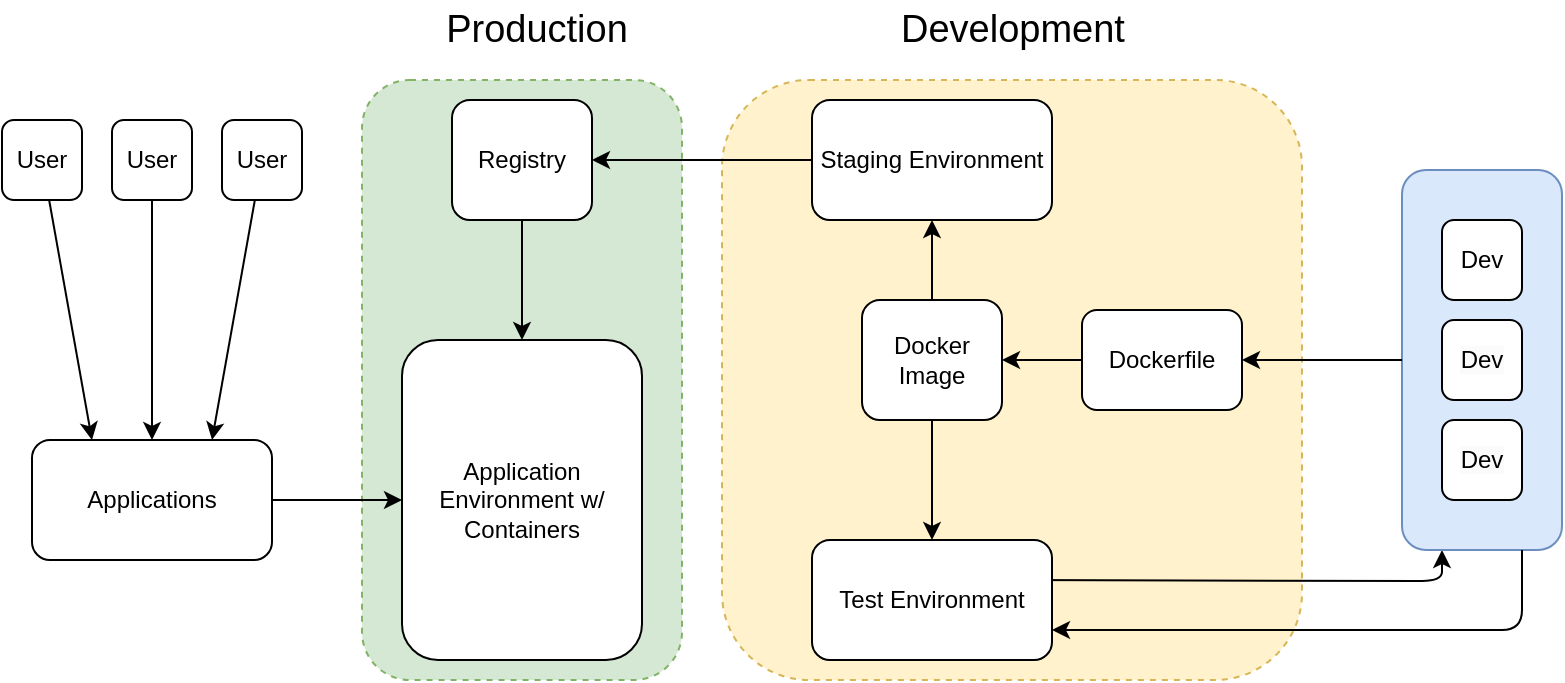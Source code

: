 <mxfile>
    <diagram id="W-v-o5RqmTYy8txfz1kf" name="Page-1">
        <mxGraphModel dx="1006" dy="544" grid="1" gridSize="10" guides="1" tooltips="1" connect="1" arrows="1" fold="1" page="1" pageScale="1" pageWidth="850" pageHeight="1100" math="0" shadow="0">
            <root>
                <mxCell id="0"/>
                <mxCell id="1" parent="0"/>
                <mxCell id="74" value="" style="whiteSpace=wrap;html=1;rounded=1;fontSize=19;dashed=1;fillColor=#d5e8d4;strokeColor=#82b366;" vertex="1" parent="1">
                    <mxGeometry x="210" y="130" width="160" height="300" as="geometry"/>
                </mxCell>
                <mxCell id="75" value="" style="whiteSpace=wrap;html=1;rounded=1;fontSize=19;dashed=1;fillColor=#fff2cc;strokeColor=#d6b656;" vertex="1" parent="1">
                    <mxGeometry x="390" y="130" width="290" height="300" as="geometry"/>
                </mxCell>
                <mxCell id="29" style="edgeStyle=none;html=1;entryX=0;entryY=0.5;entryDx=0;entryDy=0;" edge="1" parent="1" source="3" target="6">
                    <mxGeometry relative="1" as="geometry"/>
                </mxCell>
                <mxCell id="3" value="Applications" style="rounded=1;whiteSpace=wrap;html=1;" vertex="1" parent="1">
                    <mxGeometry x="45" y="310" width="120" height="60" as="geometry"/>
                </mxCell>
                <mxCell id="6" value="Application Environment w/ Containers" style="rounded=1;whiteSpace=wrap;html=1;" vertex="1" parent="1">
                    <mxGeometry x="230" y="260" width="120" height="160" as="geometry"/>
                </mxCell>
                <mxCell id="71" style="edgeStyle=orthogonalEdgeStyle;html=1;entryX=0.25;entryY=1;entryDx=0;entryDy=0;fontSize=19;" edge="1" parent="1" target="67">
                    <mxGeometry relative="1" as="geometry">
                        <mxPoint x="510" y="380" as="sourcePoint"/>
                    </mxGeometry>
                </mxCell>
                <mxCell id="9" value="Test Environment" style="rounded=1;whiteSpace=wrap;html=1;" vertex="1" parent="1">
                    <mxGeometry x="435" y="360" width="120" height="60" as="geometry"/>
                </mxCell>
                <mxCell id="73" style="edgeStyle=orthogonalEdgeStyle;html=1;entryX=1;entryY=0.5;entryDx=0;entryDy=0;fontSize=19;" edge="1" parent="1" source="10" target="59">
                    <mxGeometry relative="1" as="geometry"/>
                </mxCell>
                <mxCell id="10" value="Staging Environment&lt;br&gt;" style="rounded=1;whiteSpace=wrap;html=1;" vertex="1" parent="1">
                    <mxGeometry x="435" y="140" width="120" height="60" as="geometry"/>
                </mxCell>
                <mxCell id="61" style="edgeStyle=none;html=1;entryX=1;entryY=0.5;entryDx=0;entryDy=0;fontSize=19;" edge="1" parent="1" source="11" target="19">
                    <mxGeometry relative="1" as="geometry"/>
                </mxCell>
                <mxCell id="11" value="Dockerfile" style="rounded=1;whiteSpace=wrap;html=1;" vertex="1" parent="1">
                    <mxGeometry x="570" y="245" width="80" height="50" as="geometry"/>
                </mxCell>
                <mxCell id="65" style="edgeStyle=none;html=1;fontSize=19;" edge="1" parent="1" source="19" target="10">
                    <mxGeometry relative="1" as="geometry"/>
                </mxCell>
                <mxCell id="66" style="edgeStyle=none;html=1;fontSize=19;" edge="1" parent="1" source="19" target="9">
                    <mxGeometry relative="1" as="geometry"/>
                </mxCell>
                <mxCell id="19" value="Docker Image" style="rounded=1;whiteSpace=wrap;html=1;" vertex="1" parent="1">
                    <mxGeometry x="460" y="240" width="70" height="60" as="geometry"/>
                </mxCell>
                <mxCell id="34" value="Production" style="text;html=1;strokeColor=none;fillColor=none;align=center;verticalAlign=middle;whiteSpace=wrap;rounded=0;fontSize=19;" vertex="1" parent="1">
                    <mxGeometry x="160" y="90" width="275" height="30" as="geometry"/>
                </mxCell>
                <mxCell id="48" style="edgeStyle=none;html=1;entryX=0.5;entryY=0;entryDx=0;entryDy=0;fontSize=19;" edge="1" parent="1" source="40" target="3">
                    <mxGeometry relative="1" as="geometry"/>
                </mxCell>
                <mxCell id="40" value="User" style="rounded=1;whiteSpace=wrap;html=1;" vertex="1" parent="1">
                    <mxGeometry x="85" y="150" width="40" height="40" as="geometry"/>
                </mxCell>
                <mxCell id="47" style="edgeStyle=none;html=1;entryX=0.25;entryY=0;entryDx=0;entryDy=0;fontSize=19;" edge="1" parent="1" source="45" target="3">
                    <mxGeometry relative="1" as="geometry"/>
                </mxCell>
                <mxCell id="45" value="User" style="rounded=1;whiteSpace=wrap;html=1;" vertex="1" parent="1">
                    <mxGeometry x="30" y="150" width="40" height="40" as="geometry"/>
                </mxCell>
                <mxCell id="49" style="edgeStyle=none;html=1;entryX=0.75;entryY=0;entryDx=0;entryDy=0;fontSize=19;" edge="1" parent="1" source="46" target="3">
                    <mxGeometry relative="1" as="geometry"/>
                </mxCell>
                <mxCell id="46" value="User" style="rounded=1;whiteSpace=wrap;html=1;" vertex="1" parent="1">
                    <mxGeometry x="140" y="150" width="40" height="40" as="geometry"/>
                </mxCell>
                <mxCell id="60" style="edgeStyle=none;html=1;fontSize=19;" edge="1" parent="1" source="59" target="6">
                    <mxGeometry relative="1" as="geometry"/>
                </mxCell>
                <mxCell id="59" value="Registry" style="rounded=1;whiteSpace=wrap;html=1;" vertex="1" parent="1">
                    <mxGeometry x="255" y="140" width="70" height="60" as="geometry"/>
                </mxCell>
                <mxCell id="69" value="" style="group" vertex="1" connectable="0" parent="1">
                    <mxGeometry x="730" y="175" width="80" height="190" as="geometry"/>
                </mxCell>
                <mxCell id="67" value="" style="whiteSpace=wrap;html=1;fontSize=19;rounded=1;fillColor=#dae8fc;strokeColor=#6c8ebf;" vertex="1" parent="69">
                    <mxGeometry width="80" height="190" as="geometry"/>
                </mxCell>
                <mxCell id="50" value="Dev" style="rounded=1;whiteSpace=wrap;html=1;" vertex="1" parent="69">
                    <mxGeometry x="20" y="25" width="40" height="40" as="geometry"/>
                </mxCell>
                <mxCell id="51" value="&lt;meta charset=&quot;utf-8&quot;&gt;&lt;span style=&quot;color: rgb(0, 0, 0); font-family: Helvetica; font-size: 12px; font-style: normal; font-variant-ligatures: normal; font-variant-caps: normal; font-weight: 400; letter-spacing: normal; orphans: 2; text-align: center; text-indent: 0px; text-transform: none; widows: 2; word-spacing: 0px; -webkit-text-stroke-width: 0px; background-color: rgb(251, 251, 251); text-decoration-thickness: initial; text-decoration-style: initial; text-decoration-color: initial; float: none; display: inline !important;&quot;&gt;Dev&lt;/span&gt;" style="rounded=1;whiteSpace=wrap;html=1;" vertex="1" parent="69">
                    <mxGeometry x="20" y="75" width="40" height="40" as="geometry"/>
                </mxCell>
                <mxCell id="52" value="&lt;meta charset=&quot;utf-8&quot;&gt;&lt;span style=&quot;color: rgb(0, 0, 0); font-family: Helvetica; font-size: 12px; font-style: normal; font-variant-ligatures: normal; font-variant-caps: normal; font-weight: 400; letter-spacing: normal; orphans: 2; text-align: center; text-indent: 0px; text-transform: none; widows: 2; word-spacing: 0px; -webkit-text-stroke-width: 0px; background-color: rgb(251, 251, 251); text-decoration-thickness: initial; text-decoration-style: initial; text-decoration-color: initial; float: none; display: inline !important;&quot;&gt;Dev&lt;/span&gt;" style="rounded=1;whiteSpace=wrap;html=1;" vertex="1" parent="69">
                    <mxGeometry x="20" y="125" width="40" height="40" as="geometry"/>
                </mxCell>
                <mxCell id="68" style="edgeStyle=none;html=1;entryX=1;entryY=0.5;entryDx=0;entryDy=0;fontSize=19;" edge="1" parent="1" source="67" target="11">
                    <mxGeometry relative="1" as="geometry"/>
                </mxCell>
                <mxCell id="72" style="edgeStyle=orthogonalEdgeStyle;html=1;exitX=0.75;exitY=1;exitDx=0;exitDy=0;entryX=1;entryY=0.75;entryDx=0;entryDy=0;fontSize=19;" edge="1" parent="1" source="67" target="9">
                    <mxGeometry relative="1" as="geometry"/>
                </mxCell>
                <mxCell id="77" value="Development" style="text;html=1;strokeColor=none;fillColor=none;align=center;verticalAlign=middle;whiteSpace=wrap;rounded=0;fontSize=19;" vertex="1" parent="1">
                    <mxGeometry x="397.5" y="90" width="275" height="30" as="geometry"/>
                </mxCell>
            </root>
        </mxGraphModel>
    </diagram>
</mxfile>